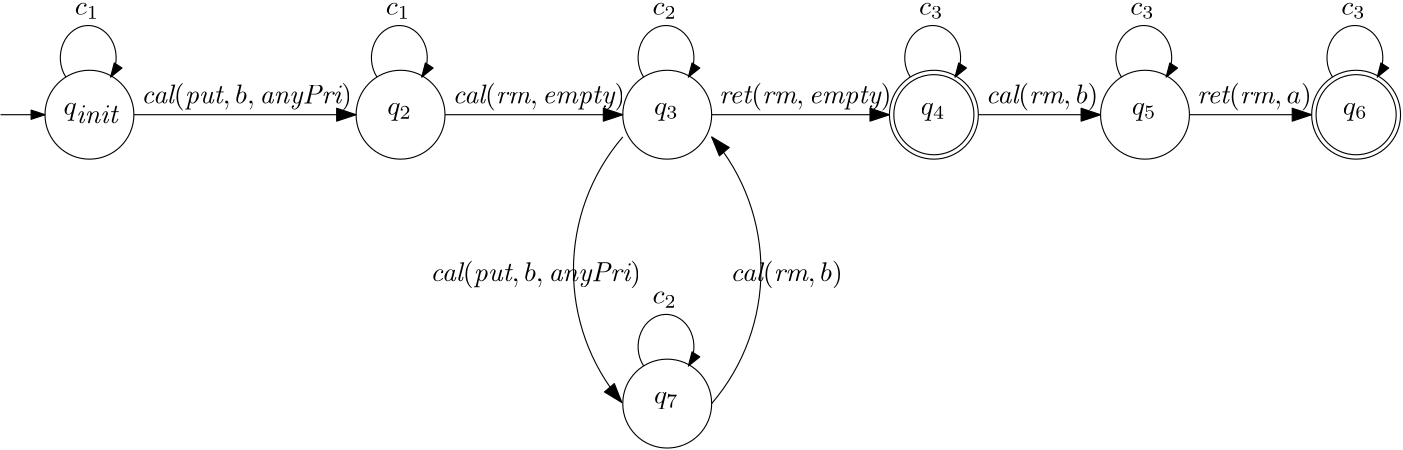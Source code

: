 <?xml version="1.0"?>
<!DOCTYPE ipe SYSTEM "ipe.dtd">
<ipe version="70107" creator="Ipe 7.1.7">
<info created="D:20151003110714" modified="D:20170209121949"/>
<preamble>\usepackage[version=0.96]{pgf}
\usepackage{tikz}
\usetikzlibrary{arrows,shapes,snakes,automata,backgrounds,petri}
\usepackage[latin1]{inputenc}
\usepackage{verbatim}</preamble>
<ipestyle name="basic">
<symbol name="arrow/arc(spx)">
<path stroke="sym-stroke" fill="sym-stroke" pen="sym-pen">
0 0 m
-1 0.333 l
-1 -0.333 l
h
</path>
</symbol>
<symbol name="arrow/farc(spx)">
<path stroke="sym-stroke" fill="white" pen="sym-pen">
0 0 m
-1 0.333 l
-1 -0.333 l
h
</path>
</symbol>
<symbol name="arrow/ptarc(spx)">
<path stroke="sym-stroke" fill="sym-stroke" pen="sym-pen">
0 0 m
-1 0.333 l
-0.8 0 l
-1 -0.333 l
h
</path>
</symbol>
<symbol name="arrow/fptarc(spx)">
<path stroke="sym-stroke" fill="white" pen="sym-pen">
0 0 m
-1 0.333 l
-0.8 0 l
-1 -0.333 l
h
</path>
</symbol>
<symbol name="mark/circle(sx)" transformations="translations">
<path fill="sym-stroke">
0.6 0 0 0.6 0 0 e
0.4 0 0 0.4 0 0 e
</path>
</symbol>
<symbol name="mark/disk(sx)" transformations="translations">
<path fill="sym-stroke">
0.6 0 0 0.6 0 0 e
</path>
</symbol>
<symbol name="mark/fdisk(sfx)" transformations="translations">
<group>
<path fill="sym-fill">
0.5 0 0 0.5 0 0 e
</path>
<path fill="sym-stroke" fillrule="eofill">
0.6 0 0 0.6 0 0 e
0.4 0 0 0.4 0 0 e
</path>
</group>
</symbol>
<symbol name="mark/box(sx)" transformations="translations">
<path fill="sym-stroke" fillrule="eofill">
-0.6 -0.6 m
0.6 -0.6 l
0.6 0.6 l
-0.6 0.6 l
h
-0.4 -0.4 m
0.4 -0.4 l
0.4 0.4 l
-0.4 0.4 l
h
</path>
</symbol>
<symbol name="mark/square(sx)" transformations="translations">
<path fill="sym-stroke">
-0.6 -0.6 m
0.6 -0.6 l
0.6 0.6 l
-0.6 0.6 l
h
</path>
</symbol>
<symbol name="mark/fsquare(sfx)" transformations="translations">
<group>
<path fill="sym-fill">
-0.5 -0.5 m
0.5 -0.5 l
0.5 0.5 l
-0.5 0.5 l
h
</path>
<path fill="sym-stroke" fillrule="eofill">
-0.6 -0.6 m
0.6 -0.6 l
0.6 0.6 l
-0.6 0.6 l
h
-0.4 -0.4 m
0.4 -0.4 l
0.4 0.4 l
-0.4 0.4 l
h
</path>
</group>
</symbol>
<symbol name="mark/cross(sx)" transformations="translations">
<group>
<path fill="sym-stroke">
-0.43 -0.57 m
0.57 0.43 l
0.43 0.57 l
-0.57 -0.43 l
h
</path>
<path fill="sym-stroke">
-0.43 0.57 m
0.57 -0.43 l
0.43 -0.57 l
-0.57 0.43 l
h
</path>
</group>
</symbol>
<symbol name="arrow/fnormal(spx)">
<path stroke="sym-stroke" fill="white" pen="sym-pen">
0 0 m
-1 0.333 l
-1 -0.333 l
h
</path>
</symbol>
<symbol name="arrow/pointed(spx)">
<path stroke="sym-stroke" fill="sym-stroke" pen="sym-pen">
0 0 m
-1 0.333 l
-0.8 0 l
-1 -0.333 l
h
</path>
</symbol>
<symbol name="arrow/fpointed(spx)">
<path stroke="sym-stroke" fill="white" pen="sym-pen">
0 0 m
-1 0.333 l
-0.8 0 l
-1 -0.333 l
h
</path>
</symbol>
<symbol name="arrow/linear(spx)">
<path stroke="sym-stroke" pen="sym-pen">
-1 0.333 m
0 0 l
-1 -0.333 l
</path>
</symbol>
<symbol name="arrow/fdouble(spx)">
<path stroke="sym-stroke" fill="white" pen="sym-pen">
0 0 m
-1 0.333 l
-1 -0.333 l
h
-1 0 m
-2 0.333 l
-2 -0.333 l
h
</path>
</symbol>
<symbol name="arrow/double(spx)">
<path stroke="sym-stroke" fill="sym-stroke" pen="sym-pen">
0 0 m
-1 0.333 l
-1 -0.333 l
h
-1 0 m
-2 0.333 l
-2 -0.333 l
h
</path>
</symbol>
<pen name="heavier" value="0.8"/>
<pen name="fat" value="1.2"/>
<pen name="ultrafat" value="2"/>
<symbolsize name="large" value="5"/>
<symbolsize name="small" value="2"/>
<symbolsize name="tiny" value="1.1"/>
<arrowsize name="large" value="10"/>
<arrowsize name="small" value="5"/>
<arrowsize name="tiny" value="3"/>
<color name="red" value="1 0 0"/>
<color name="green" value="0 1 0"/>
<color name="blue" value="0 0 1"/>
<color name="yellow" value="1 1 0"/>
<color name="orange" value="1 0.647 0"/>
<color name="gold" value="1 0.843 0"/>
<color name="purple" value="0.627 0.125 0.941"/>
<color name="gray" value="0.745"/>
<color name="brown" value="0.647 0.165 0.165"/>
<color name="navy" value="0 0 0.502"/>
<color name="pink" value="1 0.753 0.796"/>
<color name="seagreen" value="0.18 0.545 0.341"/>
<color name="turquoise" value="0.251 0.878 0.816"/>
<color name="violet" value="0.933 0.51 0.933"/>
<color name="darkblue" value="0 0 0.545"/>
<color name="darkcyan" value="0 0.545 0.545"/>
<color name="darkgray" value="0.663"/>
<color name="darkgreen" value="0 0.392 0"/>
<color name="darkmagenta" value="0.545 0 0.545"/>
<color name="darkorange" value="1 0.549 0"/>
<color name="darkred" value="0.545 0 0"/>
<color name="lightblue" value="0.678 0.847 0.902"/>
<color name="lightcyan" value="0.878 1 1"/>
<color name="lightgray" value="0.827"/>
<color name="lightgreen" value="0.565 0.933 0.565"/>
<color name="lightyellow" value="1 1 0.878"/>
<dashstyle name="dashed" value="[4] 0"/>
<dashstyle name="dotted" value="[1 3] 0"/>
<dashstyle name="dash dotted" value="[4 2 1 2] 0"/>
<dashstyle name="dash dot dotted" value="[4 2 1 2 1 2] 0"/>
<textsize name="large" value="\large"/>
<textsize name="small" value="\small"/>
<textsize name="tiny" value="\tiny"/>
<textsize name="Large" value="\Large"/>
<textsize name="LARGE" value="\LARGE"/>
<textsize name="huge" value="\huge"/>
<textsize name="Huge" value="\Huge"/>
<textsize name="footnote" value="\footnotesize"/>
<textstyle name="center" begin="\begin{center}" end="\end{center}"/>
<textstyle name="itemize" begin="\begin{itemize}" end="\end{itemize}"/>
<textstyle name="item" begin="\begin{itemize}\item{}" end="\end{itemize}"/>
<gridsize name="4 pts" value="4"/>
<gridsize name="8 pts (~3 mm)" value="8"/>
<gridsize name="16 pts (~6 mm)" value="16"/>
<gridsize name="32 pts (~12 mm)" value="32"/>
<gridsize name="10 pts (~3.5 mm)" value="10"/>
<gridsize name="20 pts (~7 mm)" value="20"/>
<gridsize name="14 pts (~5 mm)" value="14"/>
<gridsize name="28 pts (~10 mm)" value="28"/>
<gridsize name="56 pts (~20 mm)" value="56"/>
<anglesize name="90 deg" value="90"/>
<anglesize name="60 deg" value="60"/>
<anglesize name="45 deg" value="45"/>
<anglesize name="30 deg" value="30"/>
<anglesize name="22.5 deg" value="22.5"/>
<tiling name="falling" angle="-60" step="4" width="1"/>
<tiling name="rising" angle="30" step="4" width="1"/>
</ipestyle>
<page>
<layer name="alpha"/>
<view layers="alpha" active="alpha"/>
<path layer="alpha" matrix="1 0 0 1 -192 32" stroke="black">
16 0 0 16 352 384 e
</path>
<path matrix="0.502672 0 0 0.580409 38.923 160.218" stroke="black" arrow="normal/small">
224 464 m
20 0 0 -20 240 476 256 464 a
</path>
<text matrix="1 0 0 1 91.205 -20" transformations="translations" pos="64 436" stroke="black" type="label" width="8.917" height="4.297" depth="1.93" valign="baseline">$q_2$</text>
<text matrix="1 0 0 1 90.681 16" transformations="translations" pos="64 436" stroke="black" type="label" width="8.781" height="4.294" depth="1.49" valign="baseline">$c_1$</text>
<text matrix="1 0 0 1 114.681 -16" transformations="translations" pos="64 436" stroke="black" type="label" width="62.205" height="7.473" depth="2.49" valign="baseline">$\textit{cal}(\textit{rm},\textit{empty})$</text>
<path matrix="0.502672 0 0 0.580409 -73.077 160.218" stroke="black" arrow="normal/small">
224 464 m
20 0 0 -20 240 476 256 464 a
</path>
<text matrix="1 0 0 1 -21.319 16" transformations="translations" pos="64 436" stroke="black" type="label" width="8.781" height="4.294" depth="1.49" valign="baseline">$c_1$</text>
<path matrix="1 0 0 1 -304 32" stroke="black">
16 0 0 16 352 384 e
</path>
<text matrix="1 0 0 1 -25.319 -20" transformations="translations" pos="64 436" stroke="black" type="label" width="19.967" height="4.287" depth="3.1" valign="baseline">$q_{\textit{init}}$</text>
<path matrix="1 0 0 1 -16 32" stroke="black" arrow="normal/small">
32 384 m
48 384 l
</path>
<path stroke="black" arrow="normal/normal">
64 416 m
144 416 l
</path>
<text matrix="1 0 0 1 2.681 -16" transformations="translations" pos="64 436" stroke="black" type="label" width="75.884" height="7.473" depth="2.49" valign="baseline">$\textit{cal}(\textit{put},b,\textit{anyPri})$</text>
<path matrix="1 0 0 1 -96 32" stroke="black">
16 0 0 16 352 384 e
</path>
<path matrix="0.502672 0 0 0.580409 134.923 160.218" stroke="black" arrow="normal/small">
224 464 m
20 0 0 -20 240 476 256 464 a
</path>
<text matrix="1 0 0 1 187.205 -20" transformations="translations" pos="64 436" stroke="black" type="label" width="8.917" height="4.297" depth="1.93" valign="baseline">$q_3$</text>
<text matrix="1 0 0 1 186.681 16" transformations="translations" pos="64 436" stroke="black" type="label" width="8.781" height="4.294" depth="1.49" valign="baseline">$c_2$</text>
<text matrix="1 0 0 1 210.681 -16" transformations="translations" pos="64 436" stroke="black" type="label" width="62.078" height="7.473" depth="2.49" valign="baseline">$\textit{ret}(\textit{rm},\textit{empty})$</text>
<path stroke="black" arrow="normal/normal">
176 416 m
240 416 l
</path>
<path matrix="0.502672 0 0 0.580409 134.923 56.218" stroke="black" arrow="normal/small">
224 464 m
20 0 0 -20 240 476 256 464 a
</path>
<text matrix="1 0 0 1 186.681 -88" transformations="translations" pos="64 436" stroke="black" type="label" width="8.781" height="4.294" depth="1.49" valign="baseline">$c_2$</text>
<path matrix="1 0 0 1 -152 40" stroke="black" arrow="normal/normal">
392 368 m
73.7564 0 0 73.7564 448 320 391.695 272.358 a
</path>
<path matrix="1 0 0 1 -152 40" stroke="black" arrow="normal/normal">
424 272 m
73.7564 0 0 73.7564 368 320 424 368 a
</path>
<text matrix="1 0 0 1 214.681 -80" transformations="translations" pos="64 436" stroke="black" type="label" width="40.512" height="7.473" depth="2.49" valign="baseline">$\textit{cal}(\textit{rm},b)$</text>
<path matrix="1 0 0 1 -96 -72" stroke="black">
16 0 0 16 352 384 e
</path>
<text matrix="1 0 0 1 187.205 -124" transformations="translations" pos="64 436" stroke="black" type="label" width="8.917" height="4.297" depth="1.93" valign="baseline">$q_7$</text>
<text matrix="1 0 0 1 106.681 -80" transformations="translations" pos="64 436" stroke="black" type="label" width="75.884" height="7.473" depth="2.49" valign="baseline">$\textit{cal}(\textit{put},b,\textit{anyPri})$</text>
<path matrix="1 0 0 1 0 32" stroke="black">
16 0 0 16 352 384 e
</path>
<path matrix="0.502672 0 0 0.580409 230.923 160.218" stroke="black" arrow="normal/small">
224 464 m
20 0 0 -20 240 476 256 464 a
</path>
<text matrix="1 0 0 1 283.205 -20" transformations="translations" pos="64 436" stroke="black" type="label" width="8.917" height="4.297" depth="1.93" valign="baseline">$q_4$</text>
<text matrix="1 0 0 1 282.681 16" transformations="translations" pos="64 436" stroke="black" type="label" width="8.781" height="4.294" depth="1.49" valign="baseline">$c_3$</text>
<text matrix="1 0 0 1 306.681 -16" transformations="translations" pos="64 436" stroke="black" type="label" width="40.512" height="7.473" depth="2.49" valign="baseline">$\textit{cal}(\textit{rm},b)$</text>
<path matrix="1 0 0 1 76 32" stroke="black">
16 0 0 16 352 384 e
</path>
<path matrix="0.502672 0 0 0.580409 306.923 160.218" stroke="black" arrow="normal/small">
224 464 m
20 0 0 -20 240 476 256 464 a
</path>
<text matrix="1 0 0 1 359.205 -20" transformations="translations" pos="64 436" stroke="black" type="label" width="8.917" height="4.297" depth="1.93" valign="baseline">$q_5$</text>
<text matrix="1 0 0 1 358.681 16" transformations="translations" pos="64 436" stroke="black" type="label" width="8.781" height="4.294" depth="1.49" valign="baseline">$c_3$</text>
<text matrix="1 0 0 1 382.681 -16" transformations="translations" pos="64 436" stroke="black" type="label" width="41.375" height="7.473" depth="2.49" valign="baseline">$\textit{ret}(\textit{rm},a)$</text>
<path matrix="1 0 0 1 152 32" stroke="black">
16 0 0 16 352 384 e
</path>
<path matrix="0.502672 0 0 0.580409 382.923 160.218" stroke="black" arrow="normal/small">
224 464 m
20 0 0 -20 240 476 256 464 a
</path>
<text matrix="1 0 0 1 435.205 -20" transformations="translations" pos="64 436" stroke="black" type="label" width="8.917" height="4.297" depth="1.93" valign="baseline">$q_6$</text>
<text matrix="1 0 0 1 434.681 16" transformations="translations" pos="64 436" stroke="black" type="label" width="8.781" height="4.294" depth="1.49" valign="baseline">$c_3$</text>
<path matrix="1 0 0 1 152 32" stroke="black">
14.4222 0 0 14.4222 352 384 e
</path>
<path matrix="1 0 0 1 36 0" stroke="black" arrow="normal/normal">
332 416 m
376 416 l
</path>
<path matrix="1 0 0 1 36 0" stroke="black" arrow="normal/normal">
408 416 m
452 416 l
</path>
<path stroke="black" arrow="normal/normal">
272 416 m
336 416 l
</path>
<path matrix="1 0 0 1 0 32" stroke="black">
14.4222 0 0 14.4222 352 384 e
</path>
</page>
</ipe>
